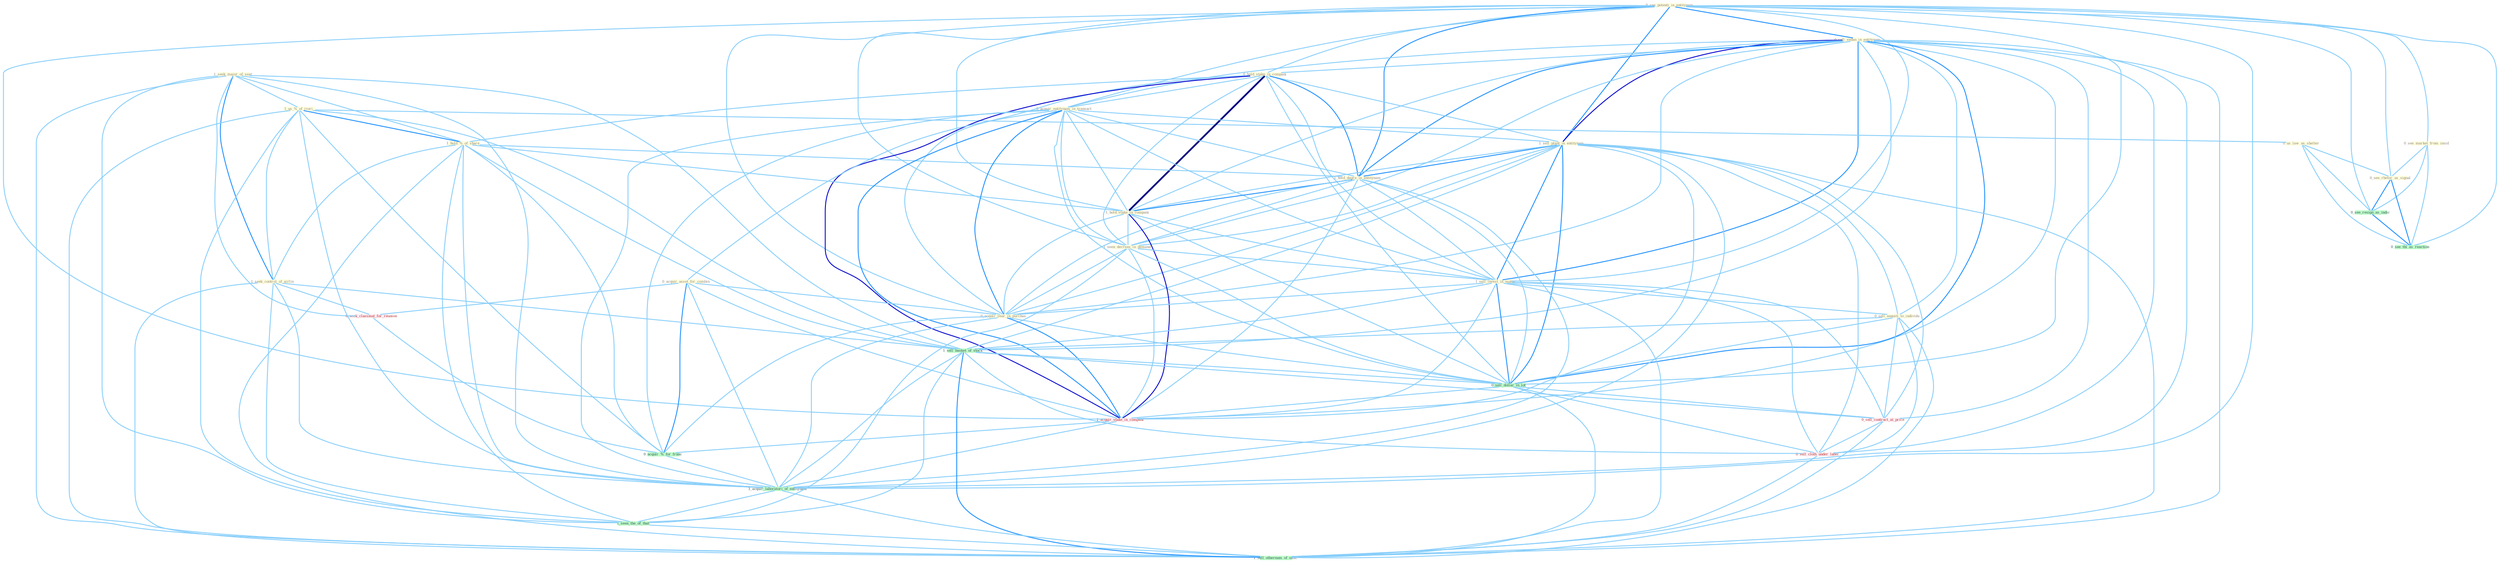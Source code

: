 Graph G{ 
    node
    [shape=polygon,style=filled,width=.5,height=.06,color="#BDFCC9",fixedsize=true,fontsize=4,
    fontcolor="#2f4f4f"];
    {node
    [color="#ffffe0", fontcolor="#8b7d6b"] "1_seek_major_of_seat " "0_see_potenti_in_entitynam " "0_sell_sedan_in_entitynam " "1_us_%_of_ivori " "0_see_market_from_insid " "0_us_law_as_shelter " "0_hold_stake_in_compani " "1_hold_%_of_share " "0_acquir_entitynam_in_transact " "1_sell_plant_in_entitynam " "1_hold_degre_in_entitynam " "1_hold_stake_in_compani " "0_acquir_asset_for_combin " "1_seen_decreas_in_demand " "0_see_rhetor_as_signal " "1_sell_invest_in_maker " "1_seek_control_of_airlin " "0_acquir_year_in_purchas " "0_sell_annuiti_to_individu "}
{node [color="#fff0f5", fontcolor="#b22222"] "0_seek_classmat_for_reunion " "1_acquir_stake_in_compani " "0_sell_contract_at_price " "0_sell_cloth_under_label "}
edge [color="#B0E2FF"];

	"1_seek_major_of_seat " -- "1_us_%_of_ivori " [w="1", color="#87cefa" ];
	"1_seek_major_of_seat " -- "1_hold_%_of_share " [w="1", color="#87cefa" ];
	"1_seek_major_of_seat " -- "1_seek_control_of_airlin " [w="2", color="#1e90ff" , len=0.8];
	"1_seek_major_of_seat " -- "0_seek_classmat_for_reunion " [w="1", color="#87cefa" ];
	"1_seek_major_of_seat " -- "1_sell_basket_of_stock " [w="1", color="#87cefa" ];
	"1_seek_major_of_seat " -- "1_acquir_laboratori_of_entitynam " [w="1", color="#87cefa" ];
	"1_seek_major_of_seat " -- "1_seen_the_of_that " [w="1", color="#87cefa" ];
	"1_seek_major_of_seat " -- "1_sell_othernum_of_offic " [w="1", color="#87cefa" ];
	"0_see_potenti_in_entitynam " -- "0_sell_sedan_in_entitynam " [w="2", color="#1e90ff" , len=0.8];
	"0_see_potenti_in_entitynam " -- "0_see_market_from_insid " [w="1", color="#87cefa" ];
	"0_see_potenti_in_entitynam " -- "0_hold_stake_in_compani " [w="1", color="#87cefa" ];
	"0_see_potenti_in_entitynam " -- "0_acquir_entitynam_in_transact " [w="1", color="#87cefa" ];
	"0_see_potenti_in_entitynam " -- "1_sell_plant_in_entitynam " [w="2", color="#1e90ff" , len=0.8];
	"0_see_potenti_in_entitynam " -- "1_hold_degre_in_entitynam " [w="2", color="#1e90ff" , len=0.8];
	"0_see_potenti_in_entitynam " -- "1_hold_stake_in_compani " [w="1", color="#87cefa" ];
	"0_see_potenti_in_entitynam " -- "1_seen_decreas_in_demand " [w="1", color="#87cefa" ];
	"0_see_potenti_in_entitynam " -- "0_see_rhetor_as_signal " [w="1", color="#87cefa" ];
	"0_see_potenti_in_entitynam " -- "1_sell_invest_in_maker " [w="1", color="#87cefa" ];
	"0_see_potenti_in_entitynam " -- "0_acquir_year_in_purchas " [w="1", color="#87cefa" ];
	"0_see_potenti_in_entitynam " -- "0_sell_dollar_in_lot " [w="1", color="#87cefa" ];
	"0_see_potenti_in_entitynam " -- "0_see_resign_as_indic " [w="1", color="#87cefa" ];
	"0_see_potenti_in_entitynam " -- "1_acquir_stake_in_compani " [w="1", color="#87cefa" ];
	"0_see_potenti_in_entitynam " -- "1_acquir_laboratori_of_entitynam " [w="1", color="#87cefa" ];
	"0_see_potenti_in_entitynam " -- "0_see_thi_as_reaction " [w="1", color="#87cefa" ];
	"0_sell_sedan_in_entitynam " -- "0_hold_stake_in_compani " [w="1", color="#87cefa" ];
	"0_sell_sedan_in_entitynam " -- "0_acquir_entitynam_in_transact " [w="1", color="#87cefa" ];
	"0_sell_sedan_in_entitynam " -- "1_sell_plant_in_entitynam " [w="3", color="#0000cd" , len=0.6];
	"0_sell_sedan_in_entitynam " -- "1_hold_degre_in_entitynam " [w="2", color="#1e90ff" , len=0.8];
	"0_sell_sedan_in_entitynam " -- "1_hold_stake_in_compani " [w="1", color="#87cefa" ];
	"0_sell_sedan_in_entitynam " -- "1_seen_decreas_in_demand " [w="1", color="#87cefa" ];
	"0_sell_sedan_in_entitynam " -- "1_sell_invest_in_maker " [w="2", color="#1e90ff" , len=0.8];
	"0_sell_sedan_in_entitynam " -- "0_acquir_year_in_purchas " [w="1", color="#87cefa" ];
	"0_sell_sedan_in_entitynam " -- "0_sell_annuiti_to_individu " [w="1", color="#87cefa" ];
	"0_sell_sedan_in_entitynam " -- "1_sell_basket_of_stock " [w="1", color="#87cefa" ];
	"0_sell_sedan_in_entitynam " -- "0_sell_dollar_in_lot " [w="2", color="#1e90ff" , len=0.8];
	"0_sell_sedan_in_entitynam " -- "1_acquir_stake_in_compani " [w="1", color="#87cefa" ];
	"0_sell_sedan_in_entitynam " -- "0_sell_contract_at_price " [w="1", color="#87cefa" ];
	"0_sell_sedan_in_entitynam " -- "1_acquir_laboratori_of_entitynam " [w="1", color="#87cefa" ];
	"0_sell_sedan_in_entitynam " -- "0_sell_cloth_under_label " [w="1", color="#87cefa" ];
	"0_sell_sedan_in_entitynam " -- "1_sell_othernum_of_offic " [w="1", color="#87cefa" ];
	"1_us_%_of_ivori " -- "0_us_law_as_shelter " [w="1", color="#87cefa" ];
	"1_us_%_of_ivori " -- "1_hold_%_of_share " [w="2", color="#1e90ff" , len=0.8];
	"1_us_%_of_ivori " -- "1_seek_control_of_airlin " [w="1", color="#87cefa" ];
	"1_us_%_of_ivori " -- "1_sell_basket_of_stock " [w="1", color="#87cefa" ];
	"1_us_%_of_ivori " -- "0_acquir_%_for_franc " [w="1", color="#87cefa" ];
	"1_us_%_of_ivori " -- "1_acquir_laboratori_of_entitynam " [w="1", color="#87cefa" ];
	"1_us_%_of_ivori " -- "1_seen_the_of_that " [w="1", color="#87cefa" ];
	"1_us_%_of_ivori " -- "1_sell_othernum_of_offic " [w="1", color="#87cefa" ];
	"0_see_market_from_insid " -- "0_see_rhetor_as_signal " [w="1", color="#87cefa" ];
	"0_see_market_from_insid " -- "0_see_resign_as_indic " [w="1", color="#87cefa" ];
	"0_see_market_from_insid " -- "0_see_thi_as_reaction " [w="1", color="#87cefa" ];
	"0_us_law_as_shelter " -- "0_see_rhetor_as_signal " [w="1", color="#87cefa" ];
	"0_us_law_as_shelter " -- "0_see_resign_as_indic " [w="1", color="#87cefa" ];
	"0_us_law_as_shelter " -- "0_see_thi_as_reaction " [w="1", color="#87cefa" ];
	"0_hold_stake_in_compani " -- "1_hold_%_of_share " [w="1", color="#87cefa" ];
	"0_hold_stake_in_compani " -- "0_acquir_entitynam_in_transact " [w="1", color="#87cefa" ];
	"0_hold_stake_in_compani " -- "1_sell_plant_in_entitynam " [w="1", color="#87cefa" ];
	"0_hold_stake_in_compani " -- "1_hold_degre_in_entitynam " [w="2", color="#1e90ff" , len=0.8];
	"0_hold_stake_in_compani " -- "1_hold_stake_in_compani " [w="4", style=bold, color="#000080", len=0.4];
	"0_hold_stake_in_compani " -- "1_seen_decreas_in_demand " [w="1", color="#87cefa" ];
	"0_hold_stake_in_compani " -- "1_sell_invest_in_maker " [w="1", color="#87cefa" ];
	"0_hold_stake_in_compani " -- "0_acquir_year_in_purchas " [w="1", color="#87cefa" ];
	"0_hold_stake_in_compani " -- "0_sell_dollar_in_lot " [w="1", color="#87cefa" ];
	"0_hold_stake_in_compani " -- "1_acquir_stake_in_compani " [w="3", color="#0000cd" , len=0.6];
	"1_hold_%_of_share " -- "1_hold_degre_in_entitynam " [w="1", color="#87cefa" ];
	"1_hold_%_of_share " -- "1_hold_stake_in_compani " [w="1", color="#87cefa" ];
	"1_hold_%_of_share " -- "1_seek_control_of_airlin " [w="1", color="#87cefa" ];
	"1_hold_%_of_share " -- "1_sell_basket_of_stock " [w="1", color="#87cefa" ];
	"1_hold_%_of_share " -- "0_acquir_%_for_franc " [w="1", color="#87cefa" ];
	"1_hold_%_of_share " -- "1_acquir_laboratori_of_entitynam " [w="1", color="#87cefa" ];
	"1_hold_%_of_share " -- "1_seen_the_of_that " [w="1", color="#87cefa" ];
	"1_hold_%_of_share " -- "1_sell_othernum_of_offic " [w="1", color="#87cefa" ];
	"0_acquir_entitynam_in_transact " -- "1_sell_plant_in_entitynam " [w="1", color="#87cefa" ];
	"0_acquir_entitynam_in_transact " -- "1_hold_degre_in_entitynam " [w="1", color="#87cefa" ];
	"0_acquir_entitynam_in_transact " -- "1_hold_stake_in_compani " [w="1", color="#87cefa" ];
	"0_acquir_entitynam_in_transact " -- "0_acquir_asset_for_combin " [w="1", color="#87cefa" ];
	"0_acquir_entitynam_in_transact " -- "1_seen_decreas_in_demand " [w="1", color="#87cefa" ];
	"0_acquir_entitynam_in_transact " -- "1_sell_invest_in_maker " [w="1", color="#87cefa" ];
	"0_acquir_entitynam_in_transact " -- "0_acquir_year_in_purchas " [w="2", color="#1e90ff" , len=0.8];
	"0_acquir_entitynam_in_transact " -- "0_sell_dollar_in_lot " [w="1", color="#87cefa" ];
	"0_acquir_entitynam_in_transact " -- "1_acquir_stake_in_compani " [w="2", color="#1e90ff" , len=0.8];
	"0_acquir_entitynam_in_transact " -- "0_acquir_%_for_franc " [w="1", color="#87cefa" ];
	"0_acquir_entitynam_in_transact " -- "1_acquir_laboratori_of_entitynam " [w="1", color="#87cefa" ];
	"1_sell_plant_in_entitynam " -- "1_hold_degre_in_entitynam " [w="2", color="#1e90ff" , len=0.8];
	"1_sell_plant_in_entitynam " -- "1_hold_stake_in_compani " [w="1", color="#87cefa" ];
	"1_sell_plant_in_entitynam " -- "1_seen_decreas_in_demand " [w="1", color="#87cefa" ];
	"1_sell_plant_in_entitynam " -- "1_sell_invest_in_maker " [w="2", color="#1e90ff" , len=0.8];
	"1_sell_plant_in_entitynam " -- "0_acquir_year_in_purchas " [w="1", color="#87cefa" ];
	"1_sell_plant_in_entitynam " -- "0_sell_annuiti_to_individu " [w="1", color="#87cefa" ];
	"1_sell_plant_in_entitynam " -- "1_sell_basket_of_stock " [w="1", color="#87cefa" ];
	"1_sell_plant_in_entitynam " -- "0_sell_dollar_in_lot " [w="2", color="#1e90ff" , len=0.8];
	"1_sell_plant_in_entitynam " -- "1_acquir_stake_in_compani " [w="1", color="#87cefa" ];
	"1_sell_plant_in_entitynam " -- "0_sell_contract_at_price " [w="1", color="#87cefa" ];
	"1_sell_plant_in_entitynam " -- "1_acquir_laboratori_of_entitynam " [w="1", color="#87cefa" ];
	"1_sell_plant_in_entitynam " -- "0_sell_cloth_under_label " [w="1", color="#87cefa" ];
	"1_sell_plant_in_entitynam " -- "1_sell_othernum_of_offic " [w="1", color="#87cefa" ];
	"1_hold_degre_in_entitynam " -- "1_hold_stake_in_compani " [w="2", color="#1e90ff" , len=0.8];
	"1_hold_degre_in_entitynam " -- "1_seen_decreas_in_demand " [w="1", color="#87cefa" ];
	"1_hold_degre_in_entitynam " -- "1_sell_invest_in_maker " [w="1", color="#87cefa" ];
	"1_hold_degre_in_entitynam " -- "0_acquir_year_in_purchas " [w="1", color="#87cefa" ];
	"1_hold_degre_in_entitynam " -- "0_sell_dollar_in_lot " [w="1", color="#87cefa" ];
	"1_hold_degre_in_entitynam " -- "1_acquir_stake_in_compani " [w="1", color="#87cefa" ];
	"1_hold_degre_in_entitynam " -- "1_acquir_laboratori_of_entitynam " [w="1", color="#87cefa" ];
	"1_hold_stake_in_compani " -- "1_seen_decreas_in_demand " [w="1", color="#87cefa" ];
	"1_hold_stake_in_compani " -- "1_sell_invest_in_maker " [w="1", color="#87cefa" ];
	"1_hold_stake_in_compani " -- "0_acquir_year_in_purchas " [w="1", color="#87cefa" ];
	"1_hold_stake_in_compani " -- "0_sell_dollar_in_lot " [w="1", color="#87cefa" ];
	"1_hold_stake_in_compani " -- "1_acquir_stake_in_compani " [w="3", color="#0000cd" , len=0.6];
	"0_acquir_asset_for_combin " -- "0_acquir_year_in_purchas " [w="1", color="#87cefa" ];
	"0_acquir_asset_for_combin " -- "0_seek_classmat_for_reunion " [w="1", color="#87cefa" ];
	"0_acquir_asset_for_combin " -- "1_acquir_stake_in_compani " [w="1", color="#87cefa" ];
	"0_acquir_asset_for_combin " -- "0_acquir_%_for_franc " [w="2", color="#1e90ff" , len=0.8];
	"0_acquir_asset_for_combin " -- "1_acquir_laboratori_of_entitynam " [w="1", color="#87cefa" ];
	"1_seen_decreas_in_demand " -- "1_sell_invest_in_maker " [w="1", color="#87cefa" ];
	"1_seen_decreas_in_demand " -- "0_acquir_year_in_purchas " [w="1", color="#87cefa" ];
	"1_seen_decreas_in_demand " -- "0_sell_dollar_in_lot " [w="1", color="#87cefa" ];
	"1_seen_decreas_in_demand " -- "1_acquir_stake_in_compani " [w="1", color="#87cefa" ];
	"1_seen_decreas_in_demand " -- "1_seen_the_of_that " [w="1", color="#87cefa" ];
	"0_see_rhetor_as_signal " -- "0_see_resign_as_indic " [w="2", color="#1e90ff" , len=0.8];
	"0_see_rhetor_as_signal " -- "0_see_thi_as_reaction " [w="2", color="#1e90ff" , len=0.8];
	"1_sell_invest_in_maker " -- "0_acquir_year_in_purchas " [w="1", color="#87cefa" ];
	"1_sell_invest_in_maker " -- "0_sell_annuiti_to_individu " [w="1", color="#87cefa" ];
	"1_sell_invest_in_maker " -- "1_sell_basket_of_stock " [w="1", color="#87cefa" ];
	"1_sell_invest_in_maker " -- "0_sell_dollar_in_lot " [w="2", color="#1e90ff" , len=0.8];
	"1_sell_invest_in_maker " -- "1_acquir_stake_in_compani " [w="1", color="#87cefa" ];
	"1_sell_invest_in_maker " -- "0_sell_contract_at_price " [w="1", color="#87cefa" ];
	"1_sell_invest_in_maker " -- "0_sell_cloth_under_label " [w="1", color="#87cefa" ];
	"1_sell_invest_in_maker " -- "1_sell_othernum_of_offic " [w="1", color="#87cefa" ];
	"1_seek_control_of_airlin " -- "0_seek_classmat_for_reunion " [w="1", color="#87cefa" ];
	"1_seek_control_of_airlin " -- "1_sell_basket_of_stock " [w="1", color="#87cefa" ];
	"1_seek_control_of_airlin " -- "1_acquir_laboratori_of_entitynam " [w="1", color="#87cefa" ];
	"1_seek_control_of_airlin " -- "1_seen_the_of_that " [w="1", color="#87cefa" ];
	"1_seek_control_of_airlin " -- "1_sell_othernum_of_offic " [w="1", color="#87cefa" ];
	"0_acquir_year_in_purchas " -- "0_sell_dollar_in_lot " [w="1", color="#87cefa" ];
	"0_acquir_year_in_purchas " -- "1_acquir_stake_in_compani " [w="2", color="#1e90ff" , len=0.8];
	"0_acquir_year_in_purchas " -- "0_acquir_%_for_franc " [w="1", color="#87cefa" ];
	"0_acquir_year_in_purchas " -- "1_acquir_laboratori_of_entitynam " [w="1", color="#87cefa" ];
	"0_sell_annuiti_to_individu " -- "1_sell_basket_of_stock " [w="1", color="#87cefa" ];
	"0_sell_annuiti_to_individu " -- "0_sell_dollar_in_lot " [w="1", color="#87cefa" ];
	"0_sell_annuiti_to_individu " -- "0_sell_contract_at_price " [w="1", color="#87cefa" ];
	"0_sell_annuiti_to_individu " -- "0_sell_cloth_under_label " [w="1", color="#87cefa" ];
	"0_sell_annuiti_to_individu " -- "1_sell_othernum_of_offic " [w="1", color="#87cefa" ];
	"0_seek_classmat_for_reunion " -- "0_acquir_%_for_franc " [w="1", color="#87cefa" ];
	"1_sell_basket_of_stock " -- "0_sell_dollar_in_lot " [w="1", color="#87cefa" ];
	"1_sell_basket_of_stock " -- "0_sell_contract_at_price " [w="1", color="#87cefa" ];
	"1_sell_basket_of_stock " -- "1_acquir_laboratori_of_entitynam " [w="1", color="#87cefa" ];
	"1_sell_basket_of_stock " -- "0_sell_cloth_under_label " [w="1", color="#87cefa" ];
	"1_sell_basket_of_stock " -- "1_seen_the_of_that " [w="1", color="#87cefa" ];
	"1_sell_basket_of_stock " -- "1_sell_othernum_of_offic " [w="2", color="#1e90ff" , len=0.8];
	"0_sell_dollar_in_lot " -- "1_acquir_stake_in_compani " [w="1", color="#87cefa" ];
	"0_sell_dollar_in_lot " -- "0_sell_contract_at_price " [w="1", color="#87cefa" ];
	"0_sell_dollar_in_lot " -- "0_sell_cloth_under_label " [w="1", color="#87cefa" ];
	"0_sell_dollar_in_lot " -- "1_sell_othernum_of_offic " [w="1", color="#87cefa" ];
	"0_see_resign_as_indic " -- "0_see_thi_as_reaction " [w="2", color="#1e90ff" , len=0.8];
	"1_acquir_stake_in_compani " -- "0_acquir_%_for_franc " [w="1", color="#87cefa" ];
	"1_acquir_stake_in_compani " -- "1_acquir_laboratori_of_entitynam " [w="1", color="#87cefa" ];
	"0_acquir_%_for_franc " -- "1_acquir_laboratori_of_entitynam " [w="1", color="#87cefa" ];
	"0_sell_contract_at_price " -- "0_sell_cloth_under_label " [w="1", color="#87cefa" ];
	"0_sell_contract_at_price " -- "1_sell_othernum_of_offic " [w="1", color="#87cefa" ];
	"1_acquir_laboratori_of_entitynam " -- "1_seen_the_of_that " [w="1", color="#87cefa" ];
	"1_acquir_laboratori_of_entitynam " -- "1_sell_othernum_of_offic " [w="1", color="#87cefa" ];
	"0_sell_cloth_under_label " -- "1_sell_othernum_of_offic " [w="1", color="#87cefa" ];
	"1_seen_the_of_that " -- "1_sell_othernum_of_offic " [w="1", color="#87cefa" ];
}